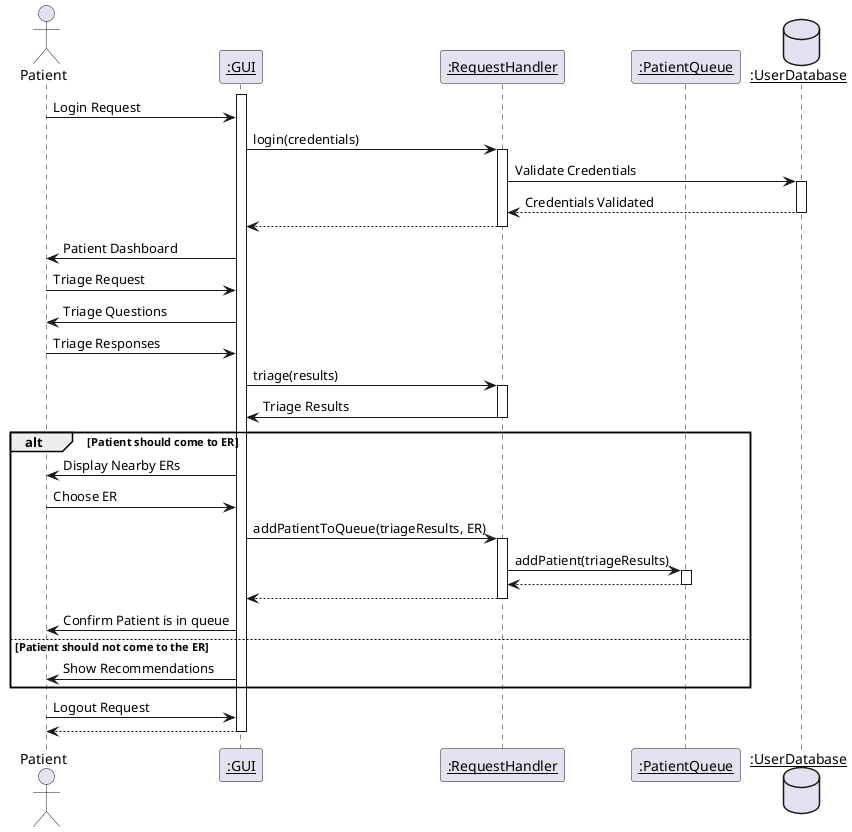 @startuml plantuml
actor Patient as p
participant "__:GUI__" as g
participant "__:RequestHandler__" as h
participant "__:PatientQueue__" as q
database "__:UserDatabase__" as d

activate g

p -> g : Login Request

g -> h : login(credentials)
activate h

h -> d : Validate Credentials
activate d
h <-- d : Credentials Validated
deactivate d

g <-- h
deactivate h

p <- g : Patient Dashboard
p -> g : Triage Request
p <- g : Triage Questions
p -> g : Triage Responses
g -> h : triage(results)
activate h

g <- h : Triage Results
deactivate h

alt Patient should come to ER

    p <- g : Display Nearby ERs
    p -> g : Choose ER
    g -> h : addPatientToQueue(triageResults, ER)
    activate h

    h -> q : addPatient(triageResults)
    activate q
    h <-- q
    deactivate q

    g <-- h
    deactivate h

    p <- g : Confirm Patient is in queue
else Patient should not come to the ER
    p <- g : Show Recommendations
end

p -> g : Logout Request
p <-- g
deactivate g

@enduml